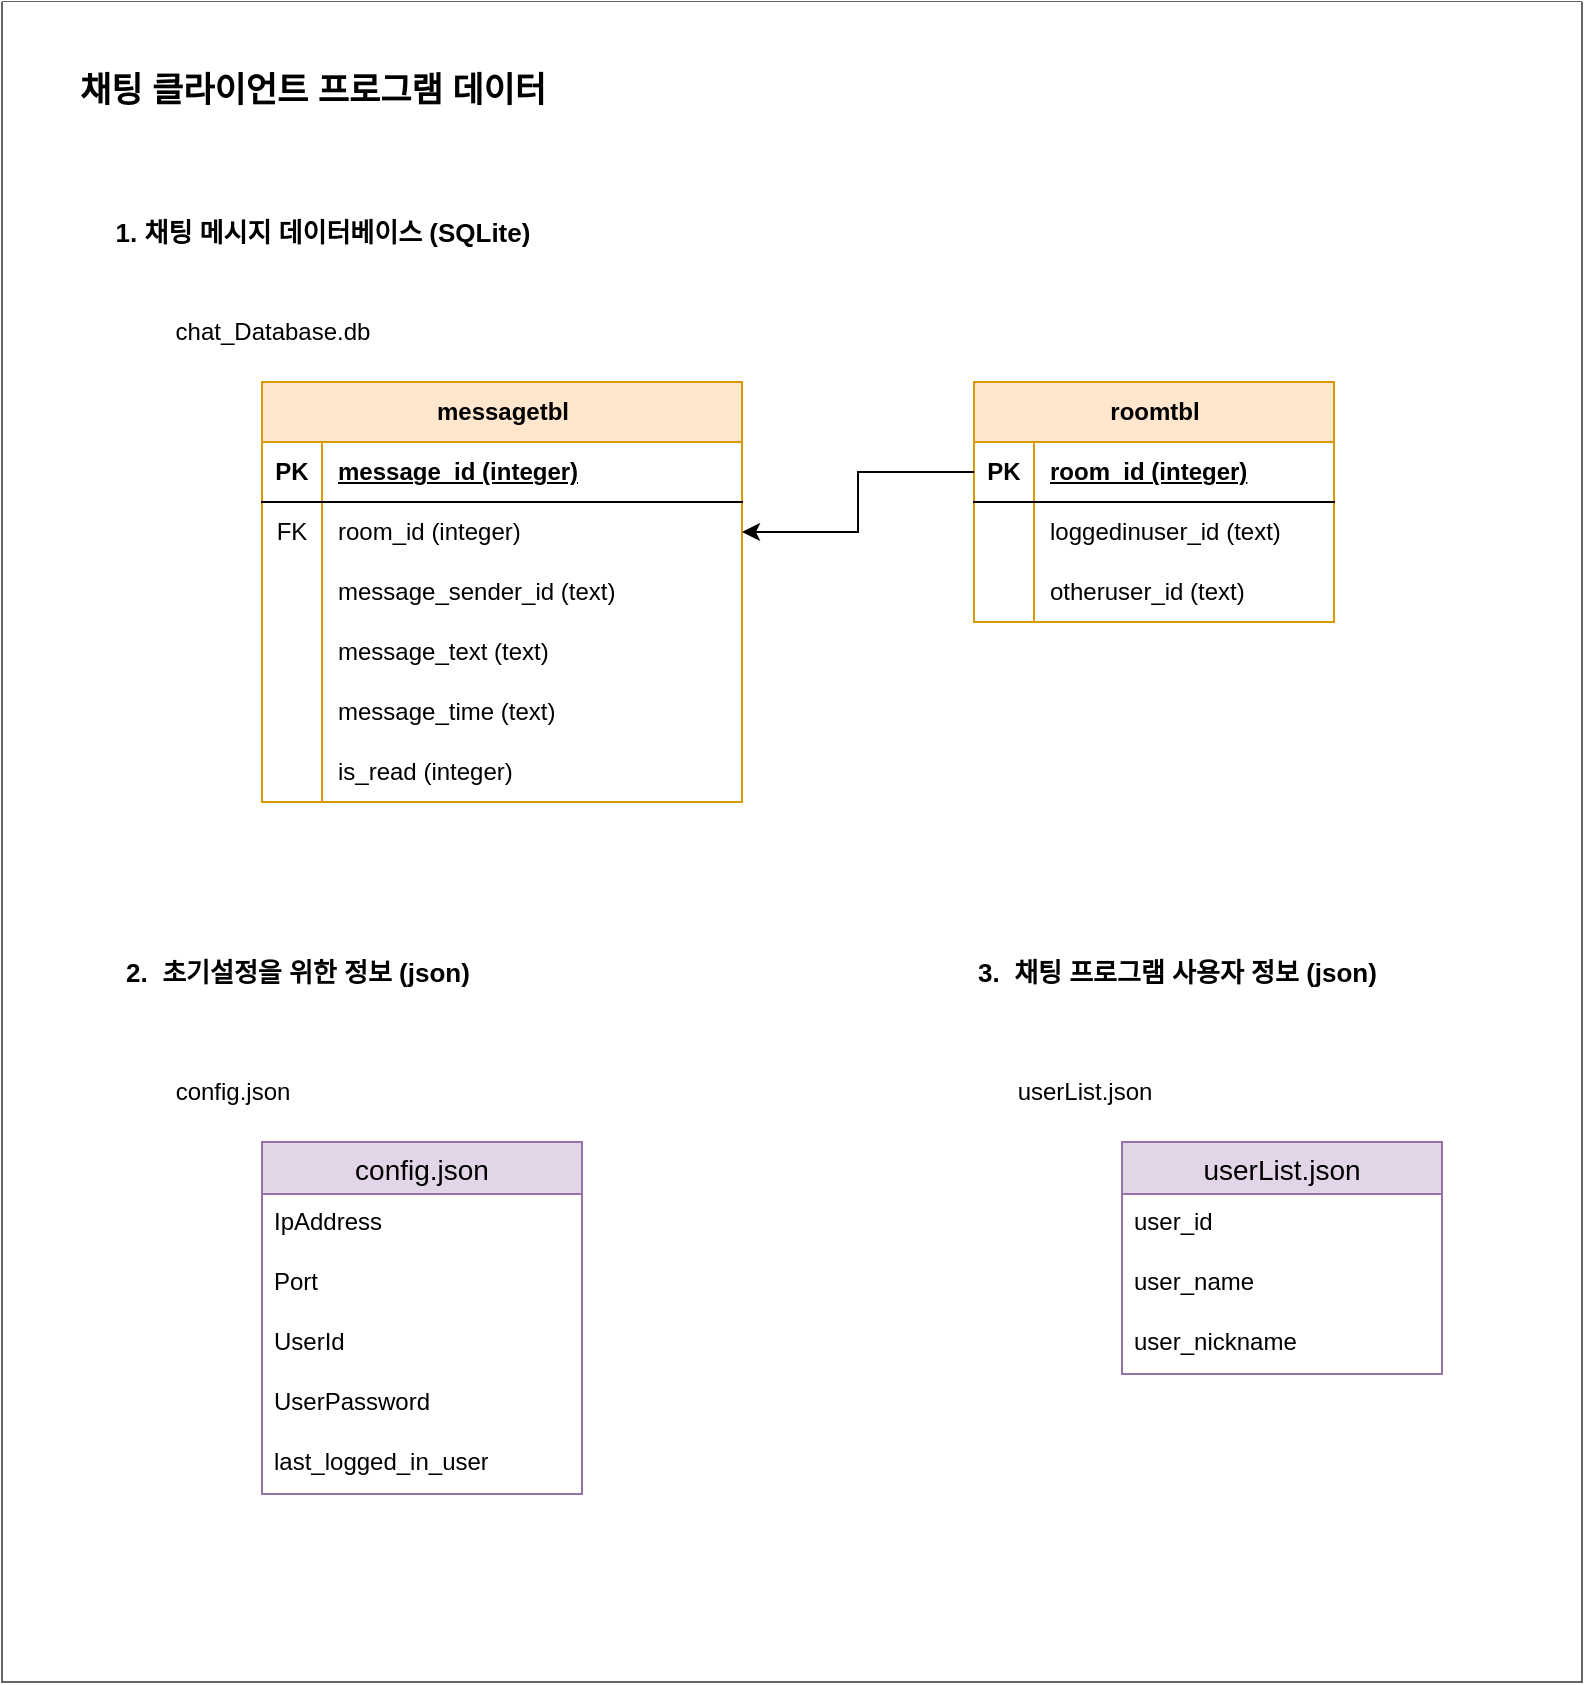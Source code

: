 <mxfile version="24.8.6">
  <diagram name="페이지-1" id="DFQ2XM-g1B1Lc3croJKI">
    <mxGraphModel dx="1434" dy="738" grid="1" gridSize="10" guides="1" tooltips="1" connect="1" arrows="1" fold="1" page="1" pageScale="1" pageWidth="827" pageHeight="1169" math="0" shadow="0">
      <root>
        <mxCell id="0" />
        <mxCell id="1" parent="0" />
        <mxCell id="nJSyXfLvkmjv9NE6f4gq-1" value="" style="swimlane;startSize=0;fillColor=#f5f5f5;fontColor=#333333;strokeColor=#666666;swimlaneFillColor=default;" parent="1" vertex="1">
          <mxGeometry width="790" height="840" as="geometry" />
        </mxCell>
        <mxCell id="vpLrUXtReCnW3QSsFgya-1" value="채팅 클라이언트 프로그램 데이터" style="text;html=1;align=center;verticalAlign=middle;resizable=0;points=[];autosize=1;strokeColor=none;fillColor=none;fontSize=17;fontStyle=1" parent="nJSyXfLvkmjv9NE6f4gq-1" vertex="1">
          <mxGeometry x="15" y="30" width="280" height="30" as="geometry" />
        </mxCell>
        <mxCell id="UOQzYNbg61viQdb__2k3-1" value="messagetbl" style="shape=table;startSize=30;container=1;collapsible=1;childLayout=tableLayout;fixedRows=1;rowLines=0;fontStyle=1;align=center;resizeLast=1;html=1;fillColor=#ffe6cc;strokeColor=#d79b00;" parent="1" vertex="1">
          <mxGeometry x="130" y="190" width="240" height="210" as="geometry" />
        </mxCell>
        <mxCell id="UOQzYNbg61viQdb__2k3-2" value="" style="shape=tableRow;horizontal=0;startSize=0;swimlaneHead=0;swimlaneBody=0;fillColor=none;collapsible=0;dropTarget=0;points=[[0,0.5],[1,0.5]];portConstraint=eastwest;top=0;left=0;right=0;bottom=1;" parent="UOQzYNbg61viQdb__2k3-1" vertex="1">
          <mxGeometry y="30" width="240" height="30" as="geometry" />
        </mxCell>
        <mxCell id="UOQzYNbg61viQdb__2k3-3" value="PK" style="shape=partialRectangle;connectable=0;fillColor=none;top=0;left=0;bottom=0;right=0;fontStyle=1;overflow=hidden;whiteSpace=wrap;html=1;" parent="UOQzYNbg61viQdb__2k3-2" vertex="1">
          <mxGeometry width="30" height="30" as="geometry">
            <mxRectangle width="30" height="30" as="alternateBounds" />
          </mxGeometry>
        </mxCell>
        <mxCell id="UOQzYNbg61viQdb__2k3-4" value="message_id (integer)" style="shape=partialRectangle;connectable=0;fillColor=none;top=0;left=0;bottom=0;right=0;align=left;spacingLeft=6;fontStyle=5;overflow=hidden;whiteSpace=wrap;html=1;" parent="UOQzYNbg61viQdb__2k3-2" vertex="1">
          <mxGeometry x="30" width="210" height="30" as="geometry">
            <mxRectangle width="210" height="30" as="alternateBounds" />
          </mxGeometry>
        </mxCell>
        <mxCell id="UOQzYNbg61viQdb__2k3-8" value="" style="shape=tableRow;horizontal=0;startSize=0;swimlaneHead=0;swimlaneBody=0;fillColor=none;collapsible=0;dropTarget=0;points=[[0,0.5],[1,0.5]];portConstraint=eastwest;top=0;left=0;right=0;bottom=0;" parent="UOQzYNbg61viQdb__2k3-1" vertex="1">
          <mxGeometry y="60" width="240" height="30" as="geometry" />
        </mxCell>
        <mxCell id="UOQzYNbg61viQdb__2k3-9" value="FK" style="shape=partialRectangle;connectable=0;fillColor=none;top=0;left=0;bottom=0;right=0;editable=1;overflow=hidden;whiteSpace=wrap;html=1;" parent="UOQzYNbg61viQdb__2k3-8" vertex="1">
          <mxGeometry width="30" height="30" as="geometry">
            <mxRectangle width="30" height="30" as="alternateBounds" />
          </mxGeometry>
        </mxCell>
        <mxCell id="UOQzYNbg61viQdb__2k3-10" value="room_id (integer)" style="shape=partialRectangle;connectable=0;fillColor=none;top=0;left=0;bottom=0;right=0;align=left;spacingLeft=6;overflow=hidden;whiteSpace=wrap;html=1;" parent="UOQzYNbg61viQdb__2k3-8" vertex="1">
          <mxGeometry x="30" width="210" height="30" as="geometry">
            <mxRectangle width="210" height="30" as="alternateBounds" />
          </mxGeometry>
        </mxCell>
        <mxCell id="UOQzYNbg61viQdb__2k3-11" value="" style="shape=tableRow;horizontal=0;startSize=0;swimlaneHead=0;swimlaneBody=0;fillColor=none;collapsible=0;dropTarget=0;points=[[0,0.5],[1,0.5]];portConstraint=eastwest;top=0;left=0;right=0;bottom=0;" parent="UOQzYNbg61viQdb__2k3-1" vertex="1">
          <mxGeometry y="90" width="240" height="30" as="geometry" />
        </mxCell>
        <mxCell id="UOQzYNbg61viQdb__2k3-12" value="" style="shape=partialRectangle;connectable=0;fillColor=none;top=0;left=0;bottom=0;right=0;editable=1;overflow=hidden;whiteSpace=wrap;html=1;" parent="UOQzYNbg61viQdb__2k3-11" vertex="1">
          <mxGeometry width="30" height="30" as="geometry">
            <mxRectangle width="30" height="30" as="alternateBounds" />
          </mxGeometry>
        </mxCell>
        <mxCell id="UOQzYNbg61viQdb__2k3-13" value="message_sender_id (text)" style="shape=partialRectangle;connectable=0;fillColor=none;top=0;left=0;bottom=0;right=0;align=left;spacingLeft=6;overflow=hidden;whiteSpace=wrap;html=1;" parent="UOQzYNbg61viQdb__2k3-11" vertex="1">
          <mxGeometry x="30" width="210" height="30" as="geometry">
            <mxRectangle width="210" height="30" as="alternateBounds" />
          </mxGeometry>
        </mxCell>
        <mxCell id="UOQzYNbg61viQdb__2k3-14" value="" style="shape=tableRow;horizontal=0;startSize=0;swimlaneHead=0;swimlaneBody=0;fillColor=none;collapsible=0;dropTarget=0;points=[[0,0.5],[1,0.5]];portConstraint=eastwest;top=0;left=0;right=0;bottom=0;" parent="UOQzYNbg61viQdb__2k3-1" vertex="1">
          <mxGeometry y="120" width="240" height="30" as="geometry" />
        </mxCell>
        <mxCell id="UOQzYNbg61viQdb__2k3-15" value="" style="shape=partialRectangle;connectable=0;fillColor=none;top=0;left=0;bottom=0;right=0;editable=1;overflow=hidden;whiteSpace=wrap;html=1;" parent="UOQzYNbg61viQdb__2k3-14" vertex="1">
          <mxGeometry width="30" height="30" as="geometry">
            <mxRectangle width="30" height="30" as="alternateBounds" />
          </mxGeometry>
        </mxCell>
        <mxCell id="UOQzYNbg61viQdb__2k3-16" value="message_text (text)" style="shape=partialRectangle;connectable=0;fillColor=none;top=0;left=0;bottom=0;right=0;align=left;spacingLeft=6;overflow=hidden;whiteSpace=wrap;html=1;" parent="UOQzYNbg61viQdb__2k3-14" vertex="1">
          <mxGeometry x="30" width="210" height="30" as="geometry">
            <mxRectangle width="210" height="30" as="alternateBounds" />
          </mxGeometry>
        </mxCell>
        <mxCell id="UOQzYNbg61viQdb__2k3-17" value="" style="shape=tableRow;horizontal=0;startSize=0;swimlaneHead=0;swimlaneBody=0;fillColor=none;collapsible=0;dropTarget=0;points=[[0,0.5],[1,0.5]];portConstraint=eastwest;top=0;left=0;right=0;bottom=0;" parent="UOQzYNbg61viQdb__2k3-1" vertex="1">
          <mxGeometry y="150" width="240" height="30" as="geometry" />
        </mxCell>
        <mxCell id="UOQzYNbg61viQdb__2k3-18" value="" style="shape=partialRectangle;connectable=0;fillColor=none;top=0;left=0;bottom=0;right=0;editable=1;overflow=hidden;whiteSpace=wrap;html=1;" parent="UOQzYNbg61viQdb__2k3-17" vertex="1">
          <mxGeometry width="30" height="30" as="geometry">
            <mxRectangle width="30" height="30" as="alternateBounds" />
          </mxGeometry>
        </mxCell>
        <mxCell id="UOQzYNbg61viQdb__2k3-19" value="message_time (text)" style="shape=partialRectangle;connectable=0;fillColor=none;top=0;left=0;bottom=0;right=0;align=left;spacingLeft=6;overflow=hidden;whiteSpace=wrap;html=1;" parent="UOQzYNbg61viQdb__2k3-17" vertex="1">
          <mxGeometry x="30" width="210" height="30" as="geometry">
            <mxRectangle width="210" height="30" as="alternateBounds" />
          </mxGeometry>
        </mxCell>
        <mxCell id="UOQzYNbg61viQdb__2k3-20" value="" style="shape=tableRow;horizontal=0;startSize=0;swimlaneHead=0;swimlaneBody=0;fillColor=none;collapsible=0;dropTarget=0;points=[[0,0.5],[1,0.5]];portConstraint=eastwest;top=0;left=0;right=0;bottom=0;" parent="UOQzYNbg61viQdb__2k3-1" vertex="1">
          <mxGeometry y="180" width="240" height="30" as="geometry" />
        </mxCell>
        <mxCell id="UOQzYNbg61viQdb__2k3-21" value="" style="shape=partialRectangle;connectable=0;fillColor=none;top=0;left=0;bottom=0;right=0;editable=1;overflow=hidden;whiteSpace=wrap;html=1;" parent="UOQzYNbg61viQdb__2k3-20" vertex="1">
          <mxGeometry width="30" height="30" as="geometry">
            <mxRectangle width="30" height="30" as="alternateBounds" />
          </mxGeometry>
        </mxCell>
        <mxCell id="UOQzYNbg61viQdb__2k3-22" value="is_read (integer)" style="shape=partialRectangle;connectable=0;fillColor=none;top=0;left=0;bottom=0;right=0;align=left;spacingLeft=6;overflow=hidden;whiteSpace=wrap;html=1;" parent="UOQzYNbg61viQdb__2k3-20" vertex="1">
          <mxGeometry x="30" width="210" height="30" as="geometry">
            <mxRectangle width="210" height="30" as="alternateBounds" />
          </mxGeometry>
        </mxCell>
        <mxCell id="UOQzYNbg61viQdb__2k3-24" value="roomtbl" style="shape=table;startSize=30;container=1;collapsible=1;childLayout=tableLayout;fixedRows=1;rowLines=0;fontStyle=1;align=center;resizeLast=1;html=1;fillColor=#ffe6cc;strokeColor=#d79b00;" parent="1" vertex="1">
          <mxGeometry x="486" y="190" width="180" height="120" as="geometry" />
        </mxCell>
        <mxCell id="UOQzYNbg61viQdb__2k3-25" value="" style="shape=tableRow;horizontal=0;startSize=0;swimlaneHead=0;swimlaneBody=0;fillColor=none;collapsible=0;dropTarget=0;points=[[0,0.5],[1,0.5]];portConstraint=eastwest;top=0;left=0;right=0;bottom=1;" parent="UOQzYNbg61viQdb__2k3-24" vertex="1">
          <mxGeometry y="30" width="180" height="30" as="geometry" />
        </mxCell>
        <mxCell id="UOQzYNbg61viQdb__2k3-26" value="PK" style="shape=partialRectangle;connectable=0;fillColor=none;top=0;left=0;bottom=0;right=0;fontStyle=1;overflow=hidden;whiteSpace=wrap;html=1;" parent="UOQzYNbg61viQdb__2k3-25" vertex="1">
          <mxGeometry width="30" height="30" as="geometry">
            <mxRectangle width="30" height="30" as="alternateBounds" />
          </mxGeometry>
        </mxCell>
        <mxCell id="UOQzYNbg61viQdb__2k3-27" value="room_id (integer)" style="shape=partialRectangle;connectable=0;fillColor=none;top=0;left=0;bottom=0;right=0;align=left;spacingLeft=6;fontStyle=5;overflow=hidden;whiteSpace=wrap;html=1;" parent="UOQzYNbg61viQdb__2k3-25" vertex="1">
          <mxGeometry x="30" width="150" height="30" as="geometry">
            <mxRectangle width="150" height="30" as="alternateBounds" />
          </mxGeometry>
        </mxCell>
        <mxCell id="UOQzYNbg61viQdb__2k3-28" value="" style="shape=tableRow;horizontal=0;startSize=0;swimlaneHead=0;swimlaneBody=0;fillColor=none;collapsible=0;dropTarget=0;points=[[0,0.5],[1,0.5]];portConstraint=eastwest;top=0;left=0;right=0;bottom=0;" parent="UOQzYNbg61viQdb__2k3-24" vertex="1">
          <mxGeometry y="60" width="180" height="30" as="geometry" />
        </mxCell>
        <mxCell id="UOQzYNbg61viQdb__2k3-29" value="" style="shape=partialRectangle;connectable=0;fillColor=none;top=0;left=0;bottom=0;right=0;editable=1;overflow=hidden;whiteSpace=wrap;html=1;" parent="UOQzYNbg61viQdb__2k3-28" vertex="1">
          <mxGeometry width="30" height="30" as="geometry">
            <mxRectangle width="30" height="30" as="alternateBounds" />
          </mxGeometry>
        </mxCell>
        <mxCell id="UOQzYNbg61viQdb__2k3-30" value="loggedinuser_id (text)" style="shape=partialRectangle;connectable=0;fillColor=none;top=0;left=0;bottom=0;right=0;align=left;spacingLeft=6;overflow=hidden;whiteSpace=wrap;html=1;" parent="UOQzYNbg61viQdb__2k3-28" vertex="1">
          <mxGeometry x="30" width="150" height="30" as="geometry">
            <mxRectangle width="150" height="30" as="alternateBounds" />
          </mxGeometry>
        </mxCell>
        <mxCell id="UOQzYNbg61viQdb__2k3-31" value="" style="shape=tableRow;horizontal=0;startSize=0;swimlaneHead=0;swimlaneBody=0;fillColor=none;collapsible=0;dropTarget=0;points=[[0,0.5],[1,0.5]];portConstraint=eastwest;top=0;left=0;right=0;bottom=0;" parent="UOQzYNbg61viQdb__2k3-24" vertex="1">
          <mxGeometry y="90" width="180" height="30" as="geometry" />
        </mxCell>
        <mxCell id="UOQzYNbg61viQdb__2k3-32" value="" style="shape=partialRectangle;connectable=0;fillColor=none;top=0;left=0;bottom=0;right=0;editable=1;overflow=hidden;whiteSpace=wrap;html=1;" parent="UOQzYNbg61viQdb__2k3-31" vertex="1">
          <mxGeometry width="30" height="30" as="geometry">
            <mxRectangle width="30" height="30" as="alternateBounds" />
          </mxGeometry>
        </mxCell>
        <mxCell id="UOQzYNbg61viQdb__2k3-33" value="otheruser_id (text)" style="shape=partialRectangle;connectable=0;fillColor=none;top=0;left=0;bottom=0;right=0;align=left;spacingLeft=6;overflow=hidden;whiteSpace=wrap;html=1;" parent="UOQzYNbg61viQdb__2k3-31" vertex="1">
          <mxGeometry x="30" width="150" height="30" as="geometry">
            <mxRectangle width="150" height="30" as="alternateBounds" />
          </mxGeometry>
        </mxCell>
        <mxCell id="UOQzYNbg61viQdb__2k3-34" style="edgeStyle=orthogonalEdgeStyle;rounded=0;orthogonalLoop=1;jettySize=auto;html=1;exitX=0;exitY=0.5;exitDx=0;exitDy=0;entryX=1;entryY=0.5;entryDx=0;entryDy=0;" parent="1" source="UOQzYNbg61viQdb__2k3-25" target="UOQzYNbg61viQdb__2k3-8" edge="1">
          <mxGeometry relative="1" as="geometry" />
        </mxCell>
        <mxCell id="zNHffySoXFthgHLExyr1-1" value="chat_Database.db" style="text;html=1;align=center;verticalAlign=middle;resizable=0;points=[];autosize=1;strokeColor=none;fillColor=none;" parent="1" vertex="1">
          <mxGeometry x="75" y="150" width="120" height="30" as="geometry" />
        </mxCell>
        <mxCell id="zNHffySoXFthgHLExyr1-2" value="1. 채팅 메시지 데이터베이스 (SQLite)" style="text;html=1;align=center;verticalAlign=middle;resizable=0;points=[];autosize=1;strokeColor=none;fillColor=none;fontStyle=1;fontSize=13;" parent="1" vertex="1">
          <mxGeometry x="40" y="100" width="240" height="30" as="geometry" />
        </mxCell>
        <mxCell id="zNHffySoXFthgHLExyr1-3" value="2.&amp;nbsp; 초기설정을 위한 정보 (json)" style="text;html=1;align=left;verticalAlign=middle;resizable=0;points=[];autosize=1;strokeColor=none;fillColor=none;fontStyle=1;fontSize=13;" parent="1" vertex="1">
          <mxGeometry x="60" y="470" width="200" height="30" as="geometry" />
        </mxCell>
        <mxCell id="zNHffySoXFthgHLExyr1-4" value="config.json" style="text;html=1;align=center;verticalAlign=middle;resizable=0;points=[];autosize=1;strokeColor=none;fillColor=none;" parent="1" vertex="1">
          <mxGeometry x="75" y="530" width="80" height="30" as="geometry" />
        </mxCell>
        <mxCell id="zNHffySoXFthgHLExyr1-5" value="config.json" style="swimlane;fontStyle=0;childLayout=stackLayout;horizontal=1;startSize=26;horizontalStack=0;resizeParent=1;resizeParentMax=0;resizeLast=0;collapsible=1;marginBottom=0;align=center;fontSize=14;fillColor=#e1d5e7;strokeColor=#9673a6;" parent="1" vertex="1">
          <mxGeometry x="130" y="570" width="160" height="176" as="geometry" />
        </mxCell>
        <mxCell id="zNHffySoXFthgHLExyr1-6" value="IpAddress" style="text;strokeColor=none;fillColor=none;spacingLeft=4;spacingRight=4;overflow=hidden;rotatable=0;points=[[0,0.5],[1,0.5]];portConstraint=eastwest;fontSize=12;whiteSpace=wrap;html=1;" parent="zNHffySoXFthgHLExyr1-5" vertex="1">
          <mxGeometry y="26" width="160" height="30" as="geometry" />
        </mxCell>
        <mxCell id="zNHffySoXFthgHLExyr1-7" value="Port" style="text;strokeColor=none;fillColor=none;spacingLeft=4;spacingRight=4;overflow=hidden;rotatable=0;points=[[0,0.5],[1,0.5]];portConstraint=eastwest;fontSize=12;whiteSpace=wrap;html=1;" parent="zNHffySoXFthgHLExyr1-5" vertex="1">
          <mxGeometry y="56" width="160" height="30" as="geometry" />
        </mxCell>
        <mxCell id="zNHffySoXFthgHLExyr1-8" value="UserId" style="text;strokeColor=none;fillColor=none;spacingLeft=4;spacingRight=4;overflow=hidden;rotatable=0;points=[[0,0.5],[1,0.5]];portConstraint=eastwest;fontSize=12;whiteSpace=wrap;html=1;" parent="zNHffySoXFthgHLExyr1-5" vertex="1">
          <mxGeometry y="86" width="160" height="30" as="geometry" />
        </mxCell>
        <mxCell id="zNHffySoXFthgHLExyr1-9" value="UserPassword" style="text;strokeColor=none;fillColor=none;spacingLeft=4;spacingRight=4;overflow=hidden;rotatable=0;points=[[0,0.5],[1,0.5]];portConstraint=eastwest;fontSize=12;whiteSpace=wrap;html=1;" parent="zNHffySoXFthgHLExyr1-5" vertex="1">
          <mxGeometry y="116" width="160" height="30" as="geometry" />
        </mxCell>
        <mxCell id="zNHffySoXFthgHLExyr1-10" value="last_logged_in_user" style="text;strokeColor=none;fillColor=none;spacingLeft=4;spacingRight=4;overflow=hidden;rotatable=0;points=[[0,0.5],[1,0.5]];portConstraint=eastwest;fontSize=12;whiteSpace=wrap;html=1;" parent="zNHffySoXFthgHLExyr1-5" vertex="1">
          <mxGeometry y="146" width="160" height="30" as="geometry" />
        </mxCell>
        <mxCell id="zNHffySoXFthgHLExyr1-11" value="3.&amp;nbsp; 채팅 프로그램 사용자 정보 (json)" style="text;html=1;align=left;verticalAlign=middle;resizable=0;points=[];autosize=1;strokeColor=none;fillColor=none;fontStyle=1;fontSize=13;" parent="1" vertex="1">
          <mxGeometry x="486" y="470" width="230" height="30" as="geometry" />
        </mxCell>
        <mxCell id="zNHffySoXFthgHLExyr1-12" value="userList.json" style="text;html=1;align=center;verticalAlign=middle;resizable=0;points=[];autosize=1;strokeColor=none;fillColor=none;" parent="1" vertex="1">
          <mxGeometry x="496" y="530" width="90" height="30" as="geometry" />
        </mxCell>
        <mxCell id="zNHffySoXFthgHLExyr1-13" value="userList.json" style="swimlane;fontStyle=0;childLayout=stackLayout;horizontal=1;startSize=26;horizontalStack=0;resizeParent=1;resizeParentMax=0;resizeLast=0;collapsible=1;marginBottom=0;align=center;fontSize=14;fillColor=#e1d5e7;strokeColor=#9673a6;" parent="1" vertex="1">
          <mxGeometry x="560" y="570" width="160" height="116" as="geometry" />
        </mxCell>
        <mxCell id="zNHffySoXFthgHLExyr1-14" value="user_id" style="text;strokeColor=none;fillColor=none;spacingLeft=4;spacingRight=4;overflow=hidden;rotatable=0;points=[[0,0.5],[1,0.5]];portConstraint=eastwest;fontSize=12;whiteSpace=wrap;html=1;" parent="zNHffySoXFthgHLExyr1-13" vertex="1">
          <mxGeometry y="26" width="160" height="30" as="geometry" />
        </mxCell>
        <mxCell id="zNHffySoXFthgHLExyr1-15" value="user_name" style="text;strokeColor=none;fillColor=none;spacingLeft=4;spacingRight=4;overflow=hidden;rotatable=0;points=[[0,0.5],[1,0.5]];portConstraint=eastwest;fontSize=12;whiteSpace=wrap;html=1;" parent="zNHffySoXFthgHLExyr1-13" vertex="1">
          <mxGeometry y="56" width="160" height="30" as="geometry" />
        </mxCell>
        <mxCell id="zNHffySoXFthgHLExyr1-16" value="user_nickname" style="text;strokeColor=none;fillColor=none;spacingLeft=4;spacingRight=4;overflow=hidden;rotatable=0;points=[[0,0.5],[1,0.5]];portConstraint=eastwest;fontSize=12;whiteSpace=wrap;html=1;" parent="zNHffySoXFthgHLExyr1-13" vertex="1">
          <mxGeometry y="86" width="160" height="30" as="geometry" />
        </mxCell>
      </root>
    </mxGraphModel>
  </diagram>
</mxfile>
